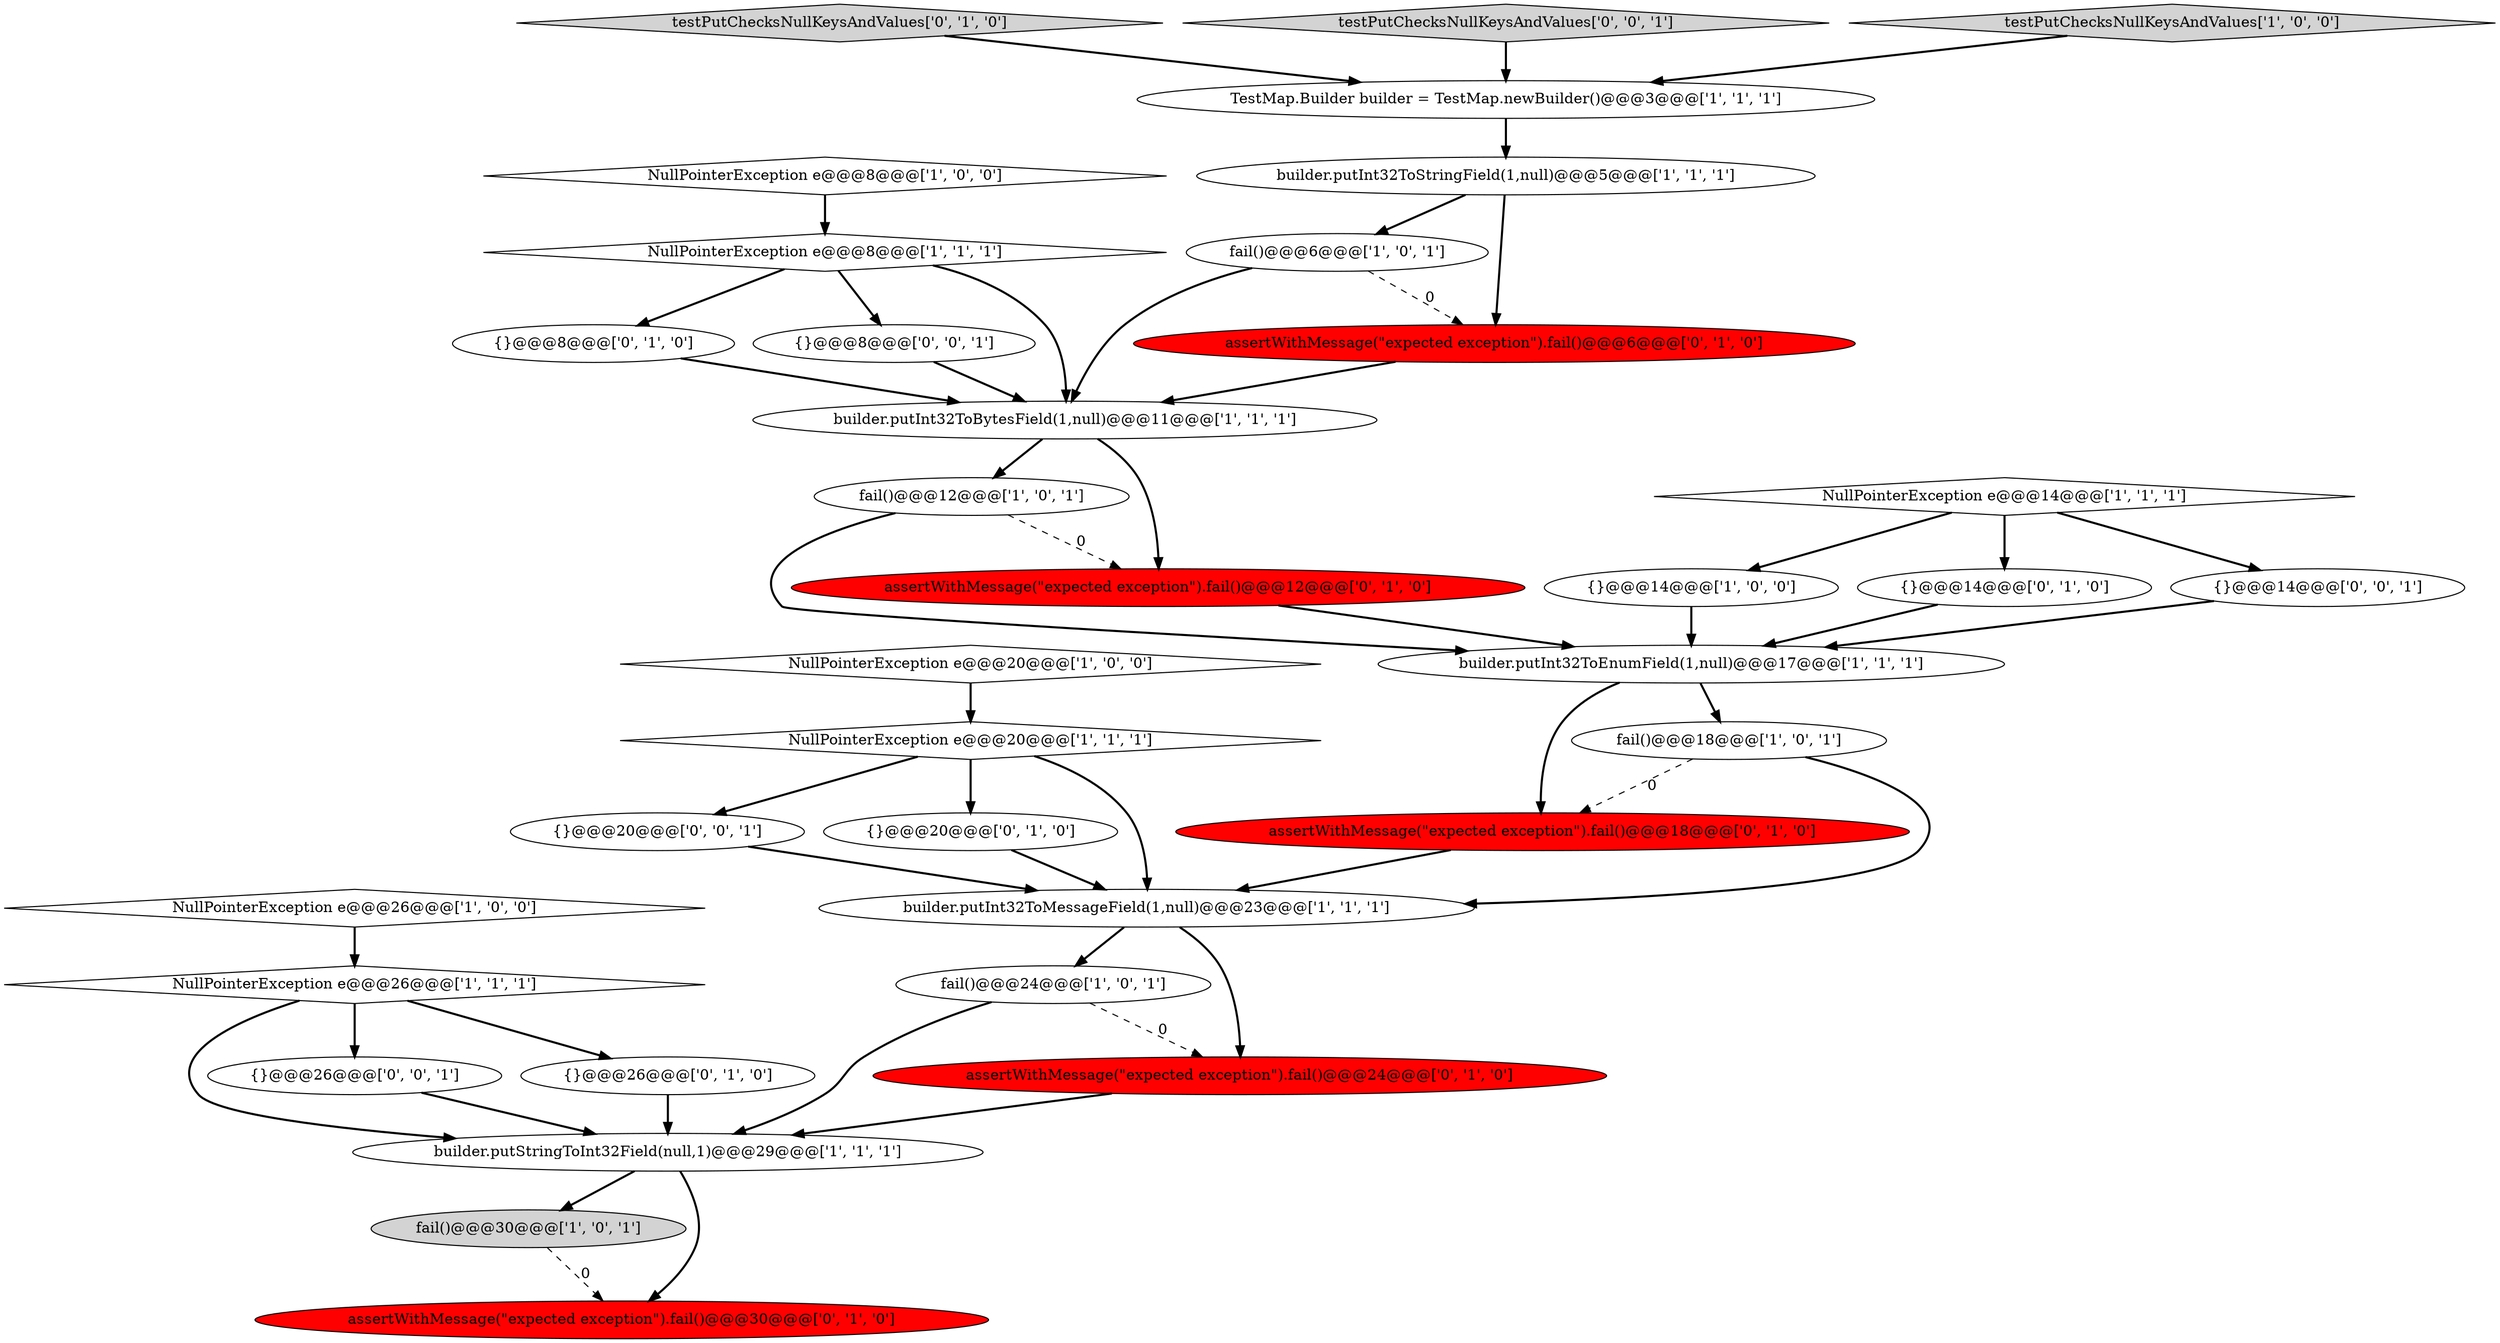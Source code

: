 digraph {
12 [style = filled, label = "fail()@@@18@@@['1', '0', '1']", fillcolor = white, shape = ellipse image = "AAA0AAABBB1BBB"];
30 [style = filled, label = "{}@@@20@@@['0', '0', '1']", fillcolor = white, shape = ellipse image = "AAA0AAABBB3BBB"];
10 [style = filled, label = "builder.putInt32ToEnumField(1,null)@@@17@@@['1', '1', '1']", fillcolor = white, shape = ellipse image = "AAA0AAABBB1BBB"];
16 [style = filled, label = "fail()@@@12@@@['1', '0', '1']", fillcolor = white, shape = ellipse image = "AAA0AAABBB1BBB"];
14 [style = filled, label = "NullPointerException e@@@14@@@['1', '1', '1']", fillcolor = white, shape = diamond image = "AAA0AAABBB1BBB"];
5 [style = filled, label = "NullPointerException e@@@8@@@['1', '0', '0']", fillcolor = white, shape = diamond image = "AAA0AAABBB1BBB"];
29 [style = filled, label = "assertWithMessage(\"expected exception\").fail()@@@24@@@['0', '1', '0']", fillcolor = red, shape = ellipse image = "AAA1AAABBB2BBB"];
11 [style = filled, label = "builder.putInt32ToStringField(1,null)@@@5@@@['1', '1', '1']", fillcolor = white, shape = ellipse image = "AAA0AAABBB1BBB"];
2 [style = filled, label = "fail()@@@24@@@['1', '0', '1']", fillcolor = white, shape = ellipse image = "AAA0AAABBB1BBB"];
15 [style = filled, label = "fail()@@@30@@@['1', '0', '1']", fillcolor = lightgray, shape = ellipse image = "AAA0AAABBB1BBB"];
8 [style = filled, label = "{}@@@14@@@['1', '0', '0']", fillcolor = white, shape = ellipse image = "AAA0AAABBB1BBB"];
27 [style = filled, label = "assertWithMessage(\"expected exception\").fail()@@@18@@@['0', '1', '0']", fillcolor = red, shape = ellipse image = "AAA1AAABBB2BBB"];
21 [style = filled, label = "{}@@@8@@@['0', '1', '0']", fillcolor = white, shape = ellipse image = "AAA0AAABBB2BBB"];
9 [style = filled, label = "builder.putStringToInt32Field(null,1)@@@29@@@['1', '1', '1']", fillcolor = white, shape = ellipse image = "AAA0AAABBB1BBB"];
0 [style = filled, label = "NullPointerException e@@@26@@@['1', '0', '0']", fillcolor = white, shape = diamond image = "AAA0AAABBB1BBB"];
28 [style = filled, label = "assertWithMessage(\"expected exception\").fail()@@@6@@@['0', '1', '0']", fillcolor = red, shape = ellipse image = "AAA1AAABBB2BBB"];
25 [style = filled, label = "{}@@@14@@@['0', '1', '0']", fillcolor = white, shape = ellipse image = "AAA0AAABBB2BBB"];
23 [style = filled, label = "{}@@@20@@@['0', '1', '0']", fillcolor = white, shape = ellipse image = "AAA0AAABBB2BBB"];
24 [style = filled, label = "testPutChecksNullKeysAndValues['0', '1', '0']", fillcolor = lightgray, shape = diamond image = "AAA0AAABBB2BBB"];
18 [style = filled, label = "fail()@@@6@@@['1', '0', '1']", fillcolor = white, shape = ellipse image = "AAA0AAABBB1BBB"];
31 [style = filled, label = "testPutChecksNullKeysAndValues['0', '0', '1']", fillcolor = lightgray, shape = diamond image = "AAA0AAABBB3BBB"];
32 [style = filled, label = "{}@@@14@@@['0', '0', '1']", fillcolor = white, shape = ellipse image = "AAA0AAABBB3BBB"];
17 [style = filled, label = "TestMap.Builder builder = TestMap.newBuilder()@@@3@@@['1', '1', '1']", fillcolor = white, shape = ellipse image = "AAA0AAABBB1BBB"];
26 [style = filled, label = "assertWithMessage(\"expected exception\").fail()@@@30@@@['0', '1', '0']", fillcolor = red, shape = ellipse image = "AAA1AAABBB2BBB"];
1 [style = filled, label = "NullPointerException e@@@26@@@['1', '1', '1']", fillcolor = white, shape = diamond image = "AAA0AAABBB1BBB"];
19 [style = filled, label = "NullPointerException e@@@8@@@['1', '1', '1']", fillcolor = white, shape = diamond image = "AAA0AAABBB1BBB"];
20 [style = filled, label = "assertWithMessage(\"expected exception\").fail()@@@12@@@['0', '1', '0']", fillcolor = red, shape = ellipse image = "AAA1AAABBB2BBB"];
13 [style = filled, label = "builder.putInt32ToMessageField(1,null)@@@23@@@['1', '1', '1']", fillcolor = white, shape = ellipse image = "AAA0AAABBB1BBB"];
34 [style = filled, label = "{}@@@8@@@['0', '0', '1']", fillcolor = white, shape = ellipse image = "AAA0AAABBB3BBB"];
33 [style = filled, label = "{}@@@26@@@['0', '0', '1']", fillcolor = white, shape = ellipse image = "AAA0AAABBB3BBB"];
4 [style = filled, label = "NullPointerException e@@@20@@@['1', '1', '1']", fillcolor = white, shape = diamond image = "AAA0AAABBB1BBB"];
3 [style = filled, label = "NullPointerException e@@@20@@@['1', '0', '0']", fillcolor = white, shape = diamond image = "AAA0AAABBB1BBB"];
7 [style = filled, label = "builder.putInt32ToBytesField(1,null)@@@11@@@['1', '1', '1']", fillcolor = white, shape = ellipse image = "AAA0AAABBB1BBB"];
22 [style = filled, label = "{}@@@26@@@['0', '1', '0']", fillcolor = white, shape = ellipse image = "AAA0AAABBB2BBB"];
6 [style = filled, label = "testPutChecksNullKeysAndValues['1', '0', '0']", fillcolor = lightgray, shape = diamond image = "AAA0AAABBB1BBB"];
6->17 [style = bold, label=""];
27->13 [style = bold, label=""];
11->28 [style = bold, label=""];
8->10 [style = bold, label=""];
16->20 [style = dashed, label="0"];
19->34 [style = bold, label=""];
14->25 [style = bold, label=""];
30->13 [style = bold, label=""];
16->10 [style = bold, label=""];
10->27 [style = bold, label=""];
4->13 [style = bold, label=""];
29->9 [style = bold, label=""];
22->9 [style = bold, label=""];
28->7 [style = bold, label=""];
34->7 [style = bold, label=""];
2->9 [style = bold, label=""];
7->20 [style = bold, label=""];
33->9 [style = bold, label=""];
3->4 [style = bold, label=""];
32->10 [style = bold, label=""];
11->18 [style = bold, label=""];
1->9 [style = bold, label=""];
20->10 [style = bold, label=""];
1->22 [style = bold, label=""];
9->26 [style = bold, label=""];
5->19 [style = bold, label=""];
12->13 [style = bold, label=""];
13->29 [style = bold, label=""];
1->33 [style = bold, label=""];
4->30 [style = bold, label=""];
23->13 [style = bold, label=""];
10->12 [style = bold, label=""];
9->15 [style = bold, label=""];
0->1 [style = bold, label=""];
2->29 [style = dashed, label="0"];
7->16 [style = bold, label=""];
24->17 [style = bold, label=""];
12->27 [style = dashed, label="0"];
15->26 [style = dashed, label="0"];
18->28 [style = dashed, label="0"];
21->7 [style = bold, label=""];
25->10 [style = bold, label=""];
14->8 [style = bold, label=""];
31->17 [style = bold, label=""];
18->7 [style = bold, label=""];
14->32 [style = bold, label=""];
19->7 [style = bold, label=""];
4->23 [style = bold, label=""];
13->2 [style = bold, label=""];
17->11 [style = bold, label=""];
19->21 [style = bold, label=""];
}
